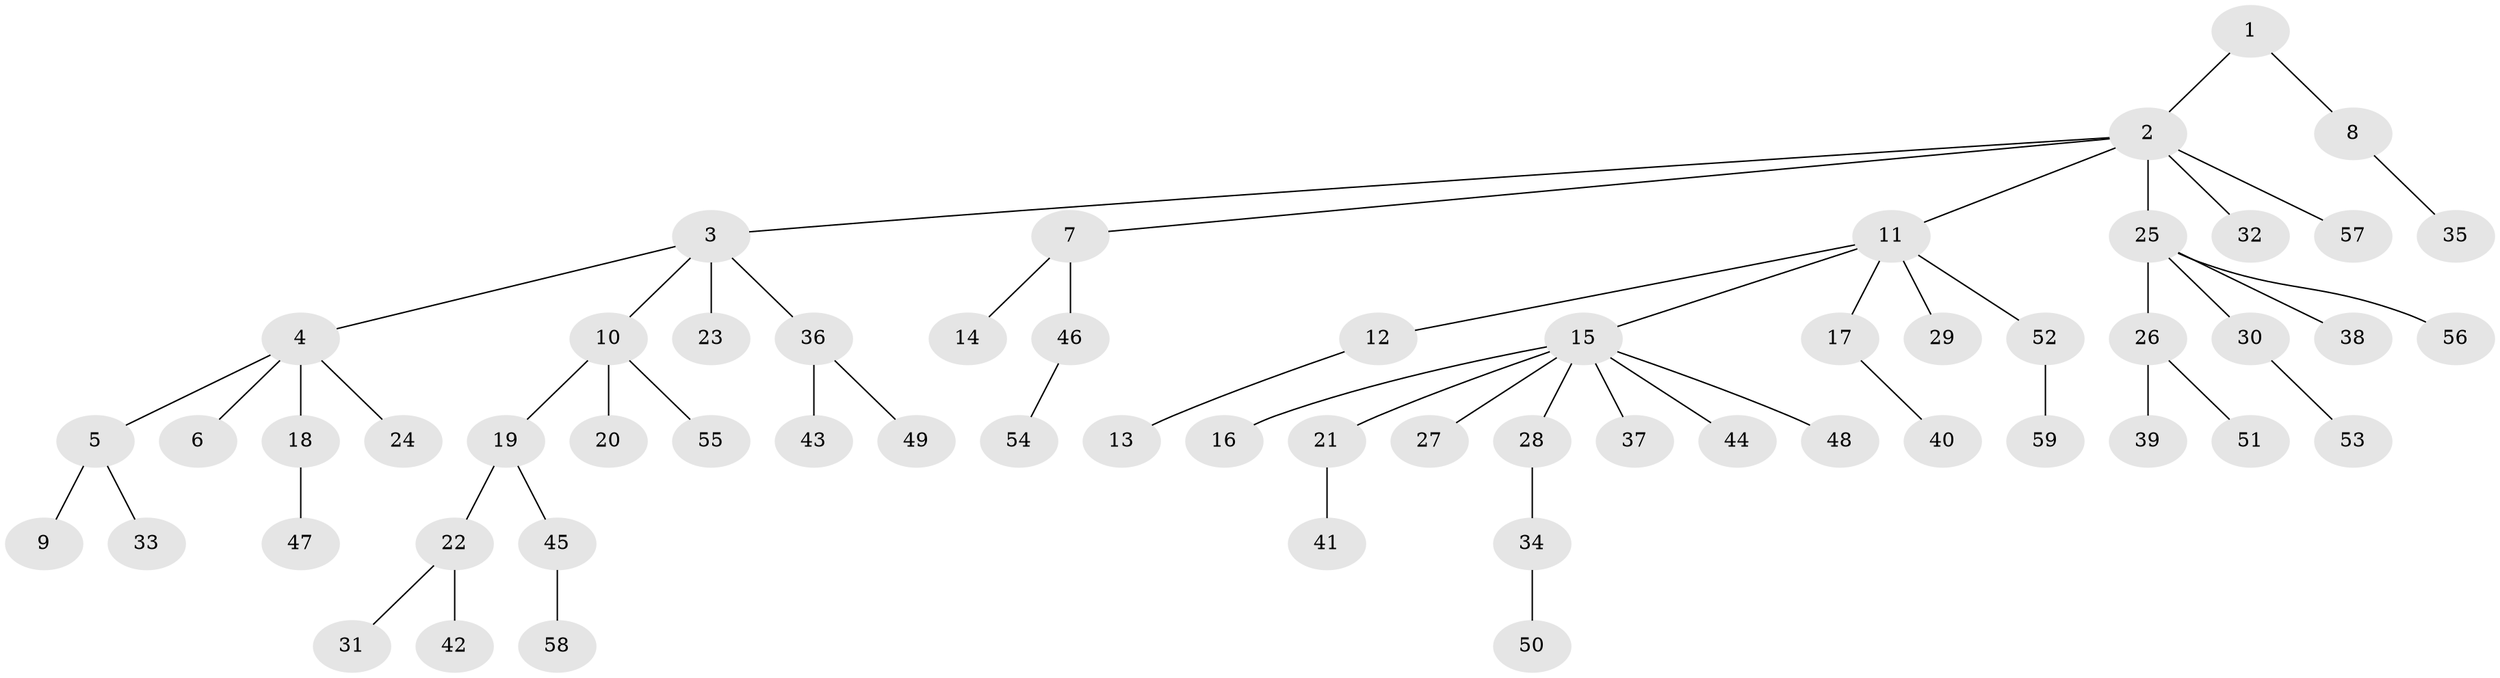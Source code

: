 // coarse degree distribution, {2: 0.12195121951219512, 8: 0.04878048780487805, 6: 0.024390243902439025, 5: 0.04878048780487805, 1: 0.6829268292682927, 3: 0.04878048780487805, 4: 0.024390243902439025}
// Generated by graph-tools (version 1.1) at 2025/42/03/06/25 10:42:06]
// undirected, 59 vertices, 58 edges
graph export_dot {
graph [start="1"]
  node [color=gray90,style=filled];
  1;
  2;
  3;
  4;
  5;
  6;
  7;
  8;
  9;
  10;
  11;
  12;
  13;
  14;
  15;
  16;
  17;
  18;
  19;
  20;
  21;
  22;
  23;
  24;
  25;
  26;
  27;
  28;
  29;
  30;
  31;
  32;
  33;
  34;
  35;
  36;
  37;
  38;
  39;
  40;
  41;
  42;
  43;
  44;
  45;
  46;
  47;
  48;
  49;
  50;
  51;
  52;
  53;
  54;
  55;
  56;
  57;
  58;
  59;
  1 -- 2;
  1 -- 8;
  2 -- 3;
  2 -- 7;
  2 -- 11;
  2 -- 25;
  2 -- 32;
  2 -- 57;
  3 -- 4;
  3 -- 10;
  3 -- 23;
  3 -- 36;
  4 -- 5;
  4 -- 6;
  4 -- 18;
  4 -- 24;
  5 -- 9;
  5 -- 33;
  7 -- 14;
  7 -- 46;
  8 -- 35;
  10 -- 19;
  10 -- 20;
  10 -- 55;
  11 -- 12;
  11 -- 15;
  11 -- 17;
  11 -- 29;
  11 -- 52;
  12 -- 13;
  15 -- 16;
  15 -- 21;
  15 -- 27;
  15 -- 28;
  15 -- 37;
  15 -- 44;
  15 -- 48;
  17 -- 40;
  18 -- 47;
  19 -- 22;
  19 -- 45;
  21 -- 41;
  22 -- 31;
  22 -- 42;
  25 -- 26;
  25 -- 30;
  25 -- 38;
  25 -- 56;
  26 -- 39;
  26 -- 51;
  28 -- 34;
  30 -- 53;
  34 -- 50;
  36 -- 43;
  36 -- 49;
  45 -- 58;
  46 -- 54;
  52 -- 59;
}

